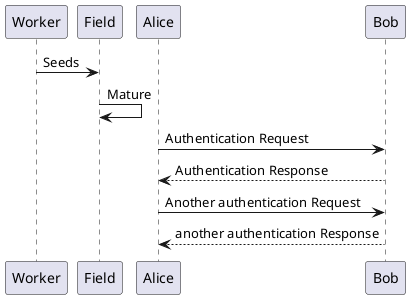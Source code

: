 @startuml
Worker -> Field: Seeds
Field -> Field: Mature
Alice -> Bob: Authentication Request
Bob --> Alice: Authentication Response

Alice -> Bob: Another authentication Request
Alice <-- Bob: another authentication Response
@enduml
